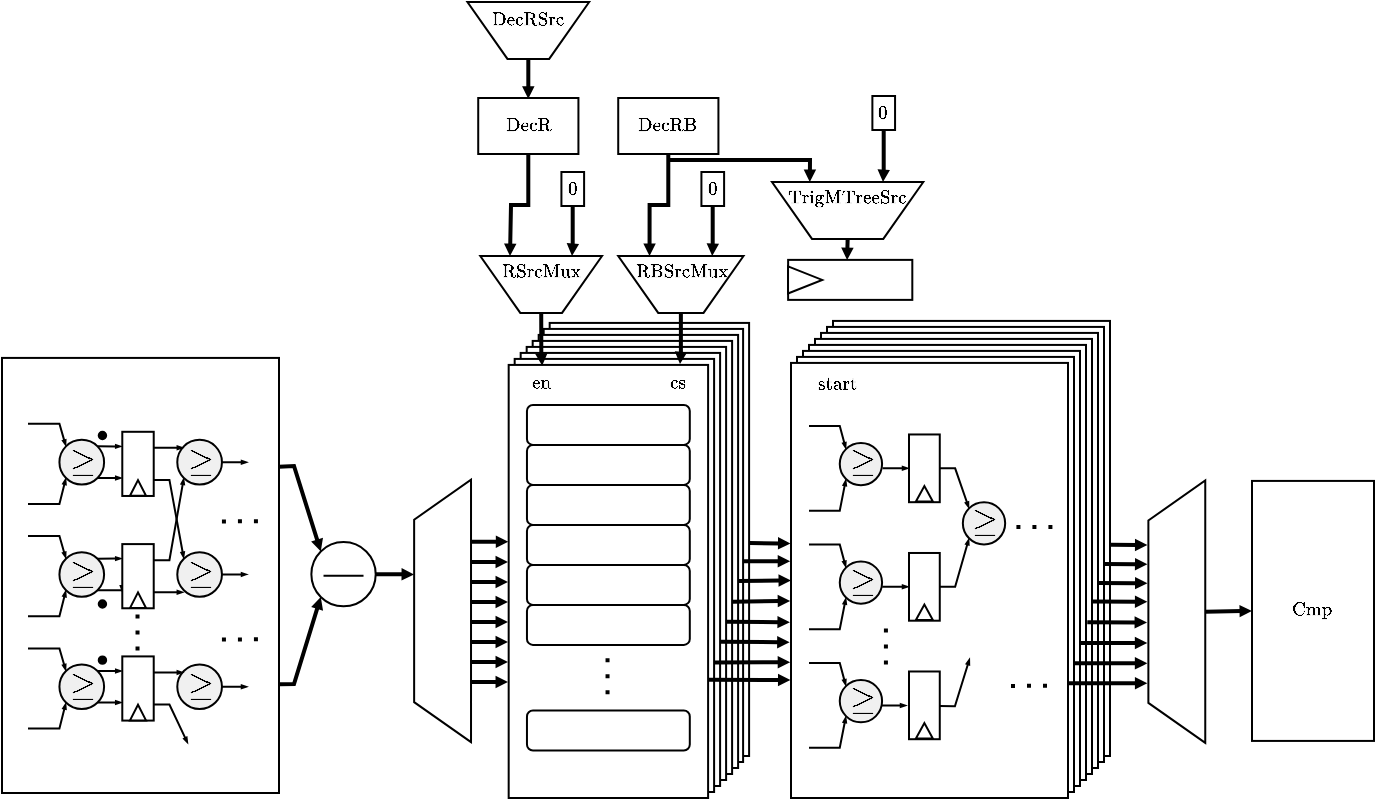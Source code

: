 <mxfile version="26.1.0">
  <diagram name="Page-1" id="Dswjc4qk_41TJChtXNMn">
    <mxGraphModel dx="880" dy="480" grid="1" gridSize="10" guides="1" tooltips="1" connect="1" arrows="1" fold="1" page="1" pageScale="1" pageWidth="595" pageHeight="842" background="none" math="1" shadow="0">
      <root>
        <mxCell id="0" />
        <mxCell id="1" parent="0" />
        <mxCell id="k0O944FGpqkE3iCkuEfO-20" value="" style="rounded=0;whiteSpace=wrap;html=1;" vertex="1" parent="1">
          <mxGeometry x="777.84" y="932.46" width="99.71" height="216.54" as="geometry" />
        </mxCell>
        <mxCell id="k0O944FGpqkE3iCkuEfO-19" value="" style="rounded=0;whiteSpace=wrap;html=1;" vertex="1" parent="1">
          <mxGeometry x="774.84" y="935.46" width="99.71" height="216.54" as="geometry" />
        </mxCell>
        <mxCell id="7ReIxb1S-zB782AHkdoJ-294" value="" style="endArrow=block;html=1;rounded=0;endFill=1;strokeWidth=2;exitX=1.004;exitY=0.568;exitDx=0;exitDy=0;exitPerimeter=0;entryX=0;entryY=0.5;entryDx=0;entryDy=0;startFill=0;endSize=1;" parent="1" edge="1" target="7ReIxb1S-zB782AHkdoJ-209" source="k0O944FGpqkE3iCkuEfO-17">
          <mxGeometry width="50" height="50" relative="1" as="geometry">
            <mxPoint x="872.61" y="1061.31" as="sourcePoint" />
            <mxPoint x="981.462" y="1062.06" as="targetPoint" />
          </mxGeometry>
        </mxCell>
        <mxCell id="k0O944FGpqkE3iCkuEfO-17" value="" style="rounded=0;whiteSpace=wrap;html=1;" vertex="1" parent="1">
          <mxGeometry x="772.34" y="938.46" width="99.71" height="216.54" as="geometry" />
        </mxCell>
        <mxCell id="k0O944FGpqkE3iCkuEfO-16" value="" style="rounded=0;whiteSpace=wrap;html=1;" vertex="1" parent="1">
          <mxGeometry x="769.34" y="941.46" width="99.71" height="216.54" as="geometry" />
        </mxCell>
        <mxCell id="k0O944FGpqkE3iCkuEfO-15" value="" style="rounded=0;whiteSpace=wrap;html=1;" vertex="1" parent="1">
          <mxGeometry x="766.34" y="944.46" width="99.71" height="216.54" as="geometry" />
        </mxCell>
        <mxCell id="k0O944FGpqkE3iCkuEfO-14" value="" style="rounded=0;whiteSpace=wrap;html=1;" vertex="1" parent="1">
          <mxGeometry x="763.34" y="947.46" width="99.71" height="216.54" as="geometry" />
        </mxCell>
        <mxCell id="k0O944FGpqkE3iCkuEfO-13" value="" style="rounded=0;whiteSpace=wrap;html=1;" vertex="1" parent="1">
          <mxGeometry x="760.34" y="950.46" width="99.71" height="216.54" as="geometry" />
        </mxCell>
        <mxCell id="k0O944FGpqkE3iCkuEfO-11" value="" style="rounded=0;whiteSpace=wrap;html=1;" vertex="1" parent="1">
          <mxGeometry x="919.5" y="931.46" width="138.5" height="217.54" as="geometry" />
        </mxCell>
        <mxCell id="k0O944FGpqkE3iCkuEfO-10" value="" style="rounded=0;whiteSpace=wrap;html=1;" vertex="1" parent="1">
          <mxGeometry x="916.5" y="934.46" width="138.5" height="217.54" as="geometry" />
        </mxCell>
        <mxCell id="k0O944FGpqkE3iCkuEfO-9" value="" style="rounded=0;whiteSpace=wrap;html=1;" vertex="1" parent="1">
          <mxGeometry x="913.5" y="937.46" width="138.5" height="217.54" as="geometry" />
        </mxCell>
        <mxCell id="k0O944FGpqkE3iCkuEfO-8" value="" style="rounded=0;whiteSpace=wrap;html=1;" vertex="1" parent="1">
          <mxGeometry x="910.5" y="940.46" width="138.5" height="217.54" as="geometry" />
        </mxCell>
        <mxCell id="k0O944FGpqkE3iCkuEfO-7" value="" style="rounded=0;whiteSpace=wrap;html=1;" vertex="1" parent="1">
          <mxGeometry x="907.5" y="943.46" width="138.5" height="217.54" as="geometry" />
        </mxCell>
        <mxCell id="k0O944FGpqkE3iCkuEfO-6" value="" style="rounded=0;whiteSpace=wrap;html=1;" vertex="1" parent="1">
          <mxGeometry x="904.5" y="946.46" width="138.5" height="217.54" as="geometry" />
        </mxCell>
        <mxCell id="k0O944FGpqkE3iCkuEfO-5" value="" style="rounded=0;whiteSpace=wrap;html=1;" vertex="1" parent="1">
          <mxGeometry x="901.5" y="949.46" width="138.5" height="217.54" as="geometry" />
        </mxCell>
        <mxCell id="7ReIxb1S-zB782AHkdoJ-343" value="" style="endArrow=block;html=1;rounded=0;exitX=0.764;exitY=1.013;exitDx=0;exitDy=0;exitPerimeter=0;entryX=-0.002;entryY=0.45;entryDx=0;entryDy=0;entryPerimeter=0;endSize=1;endFill=1;strokeWidth=2;" parent="1" source="7ReIxb1S-zB782AHkdoJ-335" edge="1">
          <mxGeometry width="50" height="50" relative="1" as="geometry">
            <mxPoint x="730" y="1092" as="sourcePoint" />
            <mxPoint x="757.141" y="1041.903" as="targetPoint" />
          </mxGeometry>
        </mxCell>
        <mxCell id="7ReIxb1S-zB782AHkdoJ-344" value="" style="endArrow=block;html=1;rounded=0;exitX=0.764;exitY=1.013;exitDx=0;exitDy=0;exitPerimeter=0;entryX=-0.005;entryY=0.335;entryDx=0;entryDy=0;entryPerimeter=0;endSize=1;endFill=1;strokeWidth=2;" parent="1" edge="1">
          <mxGeometry width="50" height="50" relative="1" as="geometry">
            <mxPoint x="722" y="1052" as="sourcePoint" />
            <mxPoint x="757" y="1052" as="targetPoint" />
          </mxGeometry>
        </mxCell>
        <mxCell id="7ReIxb1S-zB782AHkdoJ-345" value="" style="endArrow=block;html=1;rounded=0;exitX=0.764;exitY=1.013;exitDx=0;exitDy=0;exitPerimeter=0;entryX=-0.005;entryY=0.335;entryDx=0;entryDy=0;entryPerimeter=0;endSize=1;endFill=1;strokeWidth=2;" parent="1" edge="1">
          <mxGeometry width="50" height="50" relative="1" as="geometry">
            <mxPoint x="722" y="1062" as="sourcePoint" />
            <mxPoint x="757" y="1062" as="targetPoint" />
          </mxGeometry>
        </mxCell>
        <mxCell id="7ReIxb1S-zB782AHkdoJ-346" value="" style="endArrow=block;html=1;rounded=0;exitX=0.764;exitY=1.013;exitDx=0;exitDy=0;exitPerimeter=0;entryX=-0.005;entryY=0.335;entryDx=0;entryDy=0;entryPerimeter=0;endSize=1;endFill=1;strokeWidth=2;" parent="1" edge="1">
          <mxGeometry width="50" height="50" relative="1" as="geometry">
            <mxPoint x="722" y="1072" as="sourcePoint" />
            <mxPoint x="757" y="1072" as="targetPoint" />
          </mxGeometry>
        </mxCell>
        <mxCell id="7ReIxb1S-zB782AHkdoJ-347" value="" style="endArrow=block;html=1;rounded=0;exitX=0.764;exitY=1.013;exitDx=0;exitDy=0;exitPerimeter=0;entryX=-0.005;entryY=0.335;entryDx=0;entryDy=0;entryPerimeter=0;endSize=1;endFill=1;strokeWidth=2;" parent="1" edge="1">
          <mxGeometry width="50" height="50" relative="1" as="geometry">
            <mxPoint x="722" y="1082" as="sourcePoint" />
            <mxPoint x="757" y="1082" as="targetPoint" />
          </mxGeometry>
        </mxCell>
        <mxCell id="7ReIxb1S-zB782AHkdoJ-348" value="" style="endArrow=block;html=1;rounded=0;exitX=0.764;exitY=1.013;exitDx=0;exitDy=0;exitPerimeter=0;entryX=-0.005;entryY=0.335;entryDx=0;entryDy=0;entryPerimeter=0;endSize=1;endFill=1;strokeWidth=2;" parent="1" edge="1">
          <mxGeometry width="50" height="50" relative="1" as="geometry">
            <mxPoint x="722" y="1092" as="sourcePoint" />
            <mxPoint x="757" y="1092" as="targetPoint" />
          </mxGeometry>
        </mxCell>
        <mxCell id="7ReIxb1S-zB782AHkdoJ-349" value="" style="endArrow=block;html=1;rounded=0;exitX=0.764;exitY=1.013;exitDx=0;exitDy=0;exitPerimeter=0;entryX=-0.005;entryY=0.335;entryDx=0;entryDy=0;entryPerimeter=0;endSize=1;endFill=1;strokeWidth=2;" parent="1" edge="1">
          <mxGeometry width="50" height="50" relative="1" as="geometry">
            <mxPoint x="722" y="1102" as="sourcePoint" />
            <mxPoint x="757" y="1102" as="targetPoint" />
          </mxGeometry>
        </mxCell>
        <mxCell id="7ReIxb1S-zB782AHkdoJ-350" value="" style="endArrow=block;html=1;rounded=0;exitX=0.764;exitY=1.013;exitDx=0;exitDy=0;exitPerimeter=0;entryX=-0.005;entryY=0.335;entryDx=0;entryDy=0;entryPerimeter=0;endSize=1;endFill=1;strokeWidth=2;" parent="1" edge="1">
          <mxGeometry width="50" height="50" relative="1" as="geometry">
            <mxPoint x="722" y="1112" as="sourcePoint" />
            <mxPoint x="757" y="1112" as="targetPoint" />
          </mxGeometry>
        </mxCell>
        <mxCell id="7ReIxb1S-zB782AHkdoJ-179" value="" style="rounded=0;whiteSpace=wrap;html=1;" parent="1" vertex="1">
          <mxGeometry x="757.34" y="953.46" width="99.71" height="216.54" as="geometry" />
        </mxCell>
        <mxCell id="7ReIxb1S-zB782AHkdoJ-173" value="" style="rounded=1;whiteSpace=wrap;html=1;" parent="1" vertex="1">
          <mxGeometry x="766.48" y="1073.46" width="81.42" height="20" as="geometry" />
        </mxCell>
        <mxCell id="7ReIxb1S-zB782AHkdoJ-174" value="" style="rounded=1;whiteSpace=wrap;html=1;" parent="1" vertex="1">
          <mxGeometry x="766.48" y="1053.46" width="81.42" height="20" as="geometry" />
        </mxCell>
        <mxCell id="7ReIxb1S-zB782AHkdoJ-175" value="" style="rounded=1;whiteSpace=wrap;html=1;" parent="1" vertex="1">
          <mxGeometry x="766.48" y="1033.46" width="81.42" height="20" as="geometry" />
        </mxCell>
        <mxCell id="7ReIxb1S-zB782AHkdoJ-176" value="" style="rounded=1;whiteSpace=wrap;html=1;" parent="1" vertex="1">
          <mxGeometry x="766.48" y="1013.46" width="81.42" height="20" as="geometry" />
        </mxCell>
        <mxCell id="7ReIxb1S-zB782AHkdoJ-177" value="" style="rounded=1;whiteSpace=wrap;html=1;" parent="1" vertex="1">
          <mxGeometry x="766.48" y="993.46" width="81.42" height="20" as="geometry" />
        </mxCell>
        <mxCell id="7ReIxb1S-zB782AHkdoJ-178" value="" style="rounded=1;whiteSpace=wrap;html=1;" parent="1" vertex="1">
          <mxGeometry x="766.48" y="973.46" width="81.42" height="20" as="geometry" />
        </mxCell>
        <mxCell id="7ReIxb1S-zB782AHkdoJ-180" value="" style="endArrow=none;dashed=1;html=1;dashPattern=1 3;strokeWidth=2;rounded=0;" parent="1" edge="1">
          <mxGeometry width="50" height="50" relative="1" as="geometry">
            <mxPoint x="806.77" y="1100.07" as="sourcePoint" />
            <mxPoint x="806.77" y="1120.07" as="targetPoint" />
          </mxGeometry>
        </mxCell>
        <mxCell id="7ReIxb1S-zB782AHkdoJ-181" value="" style="rounded=1;whiteSpace=wrap;html=1;" parent="1" vertex="1">
          <mxGeometry x="766.48" y="1126.23" width="81.42" height="20" as="geometry" />
        </mxCell>
        <mxCell id="7ReIxb1S-zB782AHkdoJ-182" value="&lt;font style=&quot;font-size: 8px;&quot;&gt;$$\text{en}$$&lt;/font&gt;" style="text;html=1;align=center;verticalAlign=middle;whiteSpace=wrap;rounded=0;" parent="1" vertex="1">
          <mxGeometry x="768.32" y="959.69" width="10.52" height="7.54" as="geometry" />
        </mxCell>
        <mxCell id="7ReIxb1S-zB782AHkdoJ-183" value="&lt;font style=&quot;font-size: 8px;&quot;&gt;$$\text{cs}$$&lt;/font&gt;" style="text;html=1;align=center;verticalAlign=middle;whiteSpace=wrap;rounded=0;" parent="1" vertex="1">
          <mxGeometry x="836.5" y="959.69" width="9.1" height="7.54" as="geometry" />
        </mxCell>
        <mxCell id="7ReIxb1S-zB782AHkdoJ-209" value="" style="rounded=0;whiteSpace=wrap;html=1;" parent="1" vertex="1">
          <mxGeometry x="898.5" y="952.46" width="138.5" height="217.54" as="geometry" />
        </mxCell>
        <mxCell id="7ReIxb1S-zB782AHkdoJ-275" value="&lt;font style=&quot;font-size: 8px;&quot;&gt;$$\text{start}$$&lt;/font&gt;" style="text;html=1;align=center;verticalAlign=middle;whiteSpace=wrap;rounded=0;" parent="1" vertex="1">
          <mxGeometry x="907" y="953.46" width="30" height="20" as="geometry" />
        </mxCell>
        <mxCell id="7ReIxb1S-zB782AHkdoJ-277" value="" style="shape=trapezoid;perimeter=trapezoidPerimeter;whiteSpace=wrap;html=1;fixedSize=1;rotation=-90;fillColor=#FFFFFF;strokeWidth=1;" parent="1" vertex="1">
          <mxGeometry x="1025.8" y="1062.63" width="131.22" height="28.44" as="geometry" />
        </mxCell>
        <mxCell id="7ReIxb1S-zB782AHkdoJ-279" value="" style="endArrow=block;html=1;rounded=0;endFill=1;strokeWidth=2;exitX=0.997;exitY=0.072;exitDx=0;exitDy=0;exitPerimeter=0;entryX=0.44;entryY=-0.018;entryDx=0;entryDy=0;entryPerimeter=0;endSize=1;" parent="1" edge="1">
          <mxGeometry width="50" height="50" relative="1" as="geometry">
            <mxPoint x="1037.005" y="1112.65" as="sourcePoint" />
            <mxPoint x="1076.688" y="1112.627" as="targetPoint" />
          </mxGeometry>
        </mxCell>
        <mxCell id="7ReIxb1S-zB782AHkdoJ-282" value="" style="endArrow=block;html=1;rounded=0;endFill=1;strokeWidth=2;exitX=0.997;exitY=0.072;exitDx=0;exitDy=0;exitPerimeter=0;entryX=0.471;entryY=-0.019;entryDx=0;entryDy=0;entryPerimeter=0;endSize=1;" parent="1" edge="1">
          <mxGeometry width="50" height="50" relative="1" as="geometry">
            <mxPoint x="1040.005" y="1102.63" as="sourcePoint" />
            <mxPoint x="1076.66" y="1102.68" as="targetPoint" />
          </mxGeometry>
        </mxCell>
        <mxCell id="7ReIxb1S-zB782AHkdoJ-283" value="" style="endArrow=block;html=1;rounded=0;endFill=1;strokeWidth=2;exitX=1.001;exitY=0.483;exitDx=0;exitDy=0;exitPerimeter=0;entryX=0.471;entryY=-0.019;entryDx=0;entryDy=0;entryPerimeter=0;endSize=1;" parent="1" edge="1">
          <mxGeometry width="50" height="50" relative="1" as="geometry">
            <mxPoint x="1043.139" y="1092.53" as="sourcePoint" />
            <mxPoint x="1076.66" y="1092.45" as="targetPoint" />
          </mxGeometry>
        </mxCell>
        <mxCell id="7ReIxb1S-zB782AHkdoJ-284" value="" style="endArrow=block;html=1;rounded=0;endFill=1;strokeWidth=2;exitX=1.001;exitY=0.447;exitDx=0;exitDy=0;exitPerimeter=0;entryX=0.471;entryY=-0.019;entryDx=0;entryDy=0;entryPerimeter=0;endSize=1;" parent="1" edge="1">
          <mxGeometry width="50" height="50" relative="1" as="geometry">
            <mxPoint x="1046.639" y="1082.09" as="sourcePoint" />
            <mxPoint x="1076.52" y="1082.22" as="targetPoint" />
          </mxGeometry>
        </mxCell>
        <mxCell id="7ReIxb1S-zB782AHkdoJ-285" value="" style="endArrow=block;html=1;rounded=0;endFill=1;strokeWidth=2;exitX=1.001;exitY=0.447;exitDx=0;exitDy=0;exitPerimeter=0;entryX=0.578;entryY=-0.018;entryDx=0;entryDy=0;entryPerimeter=0;endSize=1;" parent="1" edge="1">
          <mxGeometry width="50" height="50" relative="1" as="geometry">
            <mxPoint x="1049.5" y="1071.73" as="sourcePoint" />
            <mxPoint x="1076.688" y="1071.897" as="targetPoint" />
          </mxGeometry>
        </mxCell>
        <mxCell id="7ReIxb1S-zB782AHkdoJ-286" value="" style="endArrow=block;html=1;rounded=0;endFill=1;strokeWidth=2;exitX=1.001;exitY=0.616;exitDx=0;exitDy=0;exitPerimeter=0;entryX=0.61;entryY=-0.016;entryDx=0;entryDy=0;entryPerimeter=0;endSize=1;" parent="1" edge="1">
          <mxGeometry width="50" height="50" relative="1" as="geometry">
            <mxPoint x="1052.139" y="1062.465" as="sourcePoint" />
            <mxPoint x="1076.745" y="1062.597" as="targetPoint" />
          </mxGeometry>
        </mxCell>
        <mxCell id="7ReIxb1S-zB782AHkdoJ-287" value="" style="endArrow=block;html=1;rounded=0;endFill=1;strokeWidth=2;exitX=1.001;exitY=0.586;exitDx=0;exitDy=0;exitPerimeter=0;entryX=0.648;entryY=-0.017;entryDx=0;entryDy=0;entryPerimeter=0;endSize=1;" parent="1" edge="1">
          <mxGeometry width="50" height="50" relative="1" as="geometry">
            <mxPoint x="1055.139" y="1052.938" as="sourcePoint" />
            <mxPoint x="1076.717" y="1053.178" as="targetPoint" />
          </mxGeometry>
        </mxCell>
        <mxCell id="7ReIxb1S-zB782AHkdoJ-288" value="" style="endArrow=block;html=1;rounded=0;endFill=1;strokeWidth=2;exitX=1.002;exitY=0.556;exitDx=0;exitDy=0;exitPerimeter=0;entryX=0.684;entryY=-0.017;entryDx=0;entryDy=0;entryPerimeter=0;endSize=1;" parent="1" edge="1">
          <mxGeometry width="50" height="50" relative="1" as="geometry">
            <mxPoint x="1058.277" y="1043.412" as="sourcePoint" />
            <mxPoint x="1076.717" y="1043.466" as="targetPoint" />
          </mxGeometry>
        </mxCell>
        <mxCell id="7ReIxb1S-zB782AHkdoJ-289" value="" style="endArrow=block;html=1;rounded=0;endFill=1;strokeWidth=2;exitX=1.004;exitY=0.727;exitDx=0;exitDy=0;exitPerimeter=0;entryX=-0.002;entryY=0.729;entryDx=0;entryDy=0;entryPerimeter=0;startFill=0;endSize=1;" parent="1" edge="1" target="7ReIxb1S-zB782AHkdoJ-209" source="7ReIxb1S-zB782AHkdoJ-179">
          <mxGeometry width="50" height="50" relative="1" as="geometry">
            <mxPoint x="857.549" y="1110.81" as="sourcePoint" />
            <mxPoint x="981.469" y="1111.35" as="targetPoint" />
          </mxGeometry>
        </mxCell>
        <mxCell id="7ReIxb1S-zB782AHkdoJ-290" value="" style="endArrow=block;html=1;rounded=0;endFill=1;strokeWidth=2;exitX=1.001;exitY=0.701;exitDx=0;exitDy=0;exitPerimeter=0;startFill=0;endSize=1;entryX=-0.003;entryY=0.688;entryDx=0;entryDy=0;entryPerimeter=0;" parent="1" source="k0O944FGpqkE3iCkuEfO-13" edge="1" target="7ReIxb1S-zB782AHkdoJ-209">
          <mxGeometry width="50" height="50" relative="1" as="geometry">
            <mxPoint x="860.689" y="1102.155" as="sourcePoint" />
            <mxPoint x="900" y="1102" as="targetPoint" />
          </mxGeometry>
        </mxCell>
        <mxCell id="7ReIxb1S-zB782AHkdoJ-291" value="" style="endArrow=block;html=1;rounded=0;endFill=1;strokeWidth=2;exitX=1.004;exitY=0.667;exitDx=0;exitDy=0;exitPerimeter=0;entryX=-0.005;entryY=0.642;entryDx=0;entryDy=0;entryPerimeter=0;startFill=0;endSize=1;" parent="1" edge="1" target="7ReIxb1S-zB782AHkdoJ-209" source="k0O944FGpqkE3iCkuEfO-14">
          <mxGeometry width="50" height="50" relative="1" as="geometry">
            <mxPoint x="863.71" y="1091.83" as="sourcePoint" />
            <mxPoint x="981.5" y="1092.19" as="targetPoint" />
          </mxGeometry>
        </mxCell>
        <mxCell id="7ReIxb1S-zB782AHkdoJ-292" value="" style="endArrow=block;html=1;rounded=0;endFill=1;strokeWidth=2;exitX=1.003;exitY=0.676;exitDx=0;exitDy=0;exitPerimeter=0;entryX=-0.004;entryY=0.596;entryDx=0;entryDy=0;entryPerimeter=0;startFill=0;endSize=1;" parent="1" edge="1" target="7ReIxb1S-zB782AHkdoJ-209">
          <mxGeometry width="50" height="50" relative="1" as="geometry">
            <mxPoint x="866.349" y="1081.841" as="sourcePoint" />
            <mxPoint x="981.5" y="1082.39" as="targetPoint" />
          </mxGeometry>
        </mxCell>
        <mxCell id="7ReIxb1S-zB782AHkdoJ-295" value="" style="endArrow=block;html=1;rounded=0;endFill=1;strokeWidth=2;exitX=1.024;exitY=0.564;exitDx=0;exitDy=0;exitPerimeter=0;entryX=-0.003;entryY=0.456;entryDx=0;entryDy=0;entryPerimeter=0;startFill=0;startSize=6;endSize=1;" parent="1" edge="1" target="7ReIxb1S-zB782AHkdoJ-209">
          <mxGeometry width="50" height="50" relative="1" as="geometry">
            <mxPoint x="874.443" y="1051.589" as="sourcePoint" />
            <mxPoint x="981.361" y="1051.98" as="targetPoint" />
          </mxGeometry>
        </mxCell>
        <mxCell id="7ReIxb1S-zB782AHkdoJ-296" value="" style="endArrow=block;html=1;rounded=0;endFill=1;strokeWidth=2;exitX=1.004;exitY=0.55;exitDx=0;exitDy=0;exitPerimeter=0;entryX=-0.002;entryY=0.415;entryDx=0;entryDy=0;entryPerimeter=0;startFill=0;endSize=1;" parent="1" edge="1" target="7ReIxb1S-zB782AHkdoJ-209">
          <mxGeometry width="50" height="50" relative="1" as="geometry">
            <mxPoint x="877.949" y="1042.557" as="sourcePoint" />
            <mxPoint x="981.5" y="1041.64" as="targetPoint" />
          </mxGeometry>
        </mxCell>
        <mxCell id="7ReIxb1S-zB782AHkdoJ-297" value="&lt;font style=&quot;font-size: 8px;&quot;&gt;$$\text{Cmp}$$&lt;/font&gt;" style="rounded=0;whiteSpace=wrap;html=1;rotation=0;" parent="1" vertex="1">
          <mxGeometry x="1129" y="1011.46" width="61" height="130" as="geometry" />
        </mxCell>
        <mxCell id="7ReIxb1S-zB782AHkdoJ-335" value="" style="shape=trapezoid;perimeter=trapezoidPerimeter;whiteSpace=wrap;html=1;fixedSize=1;rotation=-90;fillColor=#FFFFFF;strokeWidth=1;" parent="1" vertex="1">
          <mxGeometry x="658.68" y="1062.24" width="131.22" height="28.44" as="geometry" />
        </mxCell>
        <mxCell id="7ReIxb1S-zB782AHkdoJ-341" value="" style="endArrow=block;html=1;rounded=0;exitX=0.5;exitY=1;exitDx=0;exitDy=0;entryX=0;entryY=0.5;entryDx=0;entryDy=0;endSize=1;endFill=1;strokeWidth=2;" parent="1" source="7ReIxb1S-zB782AHkdoJ-277" target="7ReIxb1S-zB782AHkdoJ-297" edge="1">
          <mxGeometry width="50" height="50" relative="1" as="geometry">
            <mxPoint x="1148" y="1102" as="sourcePoint" />
            <mxPoint x="1198" y="1052" as="targetPoint" />
          </mxGeometry>
        </mxCell>
        <mxCell id="k0O944FGpqkE3iCkuEfO-1" value="" style="shape=trapezoid;perimeter=trapezoidPerimeter;whiteSpace=wrap;html=1;fixedSize=1;rotation=-180;fillColor=#FFFFFF;strokeWidth=1;" vertex="1" parent="1">
          <mxGeometry x="743.15" y="899" width="60.87" height="28.44" as="geometry" />
        </mxCell>
        <mxCell id="k0O944FGpqkE3iCkuEfO-21" value="" style="shape=trapezoid;perimeter=trapezoidPerimeter;whiteSpace=wrap;html=1;fixedSize=1;rotation=-180;fillColor=#FFFFFF;strokeWidth=1;" vertex="1" parent="1">
          <mxGeometry x="812.11" y="899" width="62.65" height="28.44" as="geometry" />
        </mxCell>
        <mxCell id="k0O944FGpqkE3iCkuEfO-22" value="&lt;font style=&quot;font-size: 8px;&quot;&gt;$$\text{RBSrcMux}$$&lt;/font&gt;" style="text;html=1;align=center;verticalAlign=middle;whiteSpace=wrap;rounded=0;" vertex="1" parent="1">
          <mxGeometry x="825.68" y="899.0" width="35.52" height="16.44" as="geometry" />
        </mxCell>
        <mxCell id="k0O944FGpqkE3iCkuEfO-23" value="&lt;font style=&quot;font-size: 8px;&quot;&gt;$$\text{RSrcMux}$$&lt;/font&gt;" style="text;html=1;align=center;verticalAlign=middle;whiteSpace=wrap;rounded=0;" vertex="1" parent="1">
          <mxGeometry x="755.82" y="899.0" width="35.52" height="16.44" as="geometry" />
        </mxCell>
        <mxCell id="k0O944FGpqkE3iCkuEfO-24" style="edgeStyle=orthogonalEdgeStyle;rounded=0;orthogonalLoop=1;jettySize=auto;html=1;entryX=0.168;entryY=0.002;entryDx=0;entryDy=0;entryPerimeter=0;endSize=1;endArrow=block;endFill=1;strokeWidth=2;" edge="1" parent="1" source="k0O944FGpqkE3iCkuEfO-1" target="7ReIxb1S-zB782AHkdoJ-179">
          <mxGeometry relative="1" as="geometry" />
        </mxCell>
        <mxCell id="k0O944FGpqkE3iCkuEfO-25" style="edgeStyle=orthogonalEdgeStyle;rounded=0;orthogonalLoop=1;jettySize=auto;html=1;entryX=0.829;entryY=0.012;entryDx=0;entryDy=0;entryPerimeter=0;endSize=1;endArrow=block;endFill=1;strokeWidth=2;" edge="1" parent="1" source="k0O944FGpqkE3iCkuEfO-21" target="k0O944FGpqkE3iCkuEfO-13">
          <mxGeometry relative="1" as="geometry" />
        </mxCell>
        <mxCell id="k0O944FGpqkE3iCkuEfO-33" value="" style="rounded=0;whiteSpace=wrap;html=1;" vertex="1" parent="1">
          <mxGeometry x="504" y="949.96" width="138.5" height="217.54" as="geometry" />
        </mxCell>
        <mxCell id="k0O944FGpqkE3iCkuEfO-34" style="edgeStyle=orthogonalEdgeStyle;rounded=0;orthogonalLoop=1;jettySize=auto;html=1;exitX=1;exitY=1;exitDx=0;exitDy=0;entryX=0;entryY=0.75;entryDx=0;entryDy=0;endArrow=blockThin;endFill=1;endSize=1;" edge="1" parent="1" source="k0O944FGpqkE3iCkuEfO-36" target="k0O944FGpqkE3iCkuEfO-41">
          <mxGeometry relative="1" as="geometry" />
        </mxCell>
        <mxCell id="k0O944FGpqkE3iCkuEfO-35" style="edgeStyle=orthogonalEdgeStyle;rounded=0;orthogonalLoop=1;jettySize=auto;html=1;exitX=1;exitY=0;exitDx=0;exitDy=0;entryX=0;entryY=0.25;entryDx=0;entryDy=0;endArrow=blockThin;endFill=1;endSize=1;" edge="1" parent="1" source="k0O944FGpqkE3iCkuEfO-36" target="k0O944FGpqkE3iCkuEfO-41">
          <mxGeometry relative="1" as="geometry" />
        </mxCell>
        <mxCell id="k0O944FGpqkE3iCkuEfO-36" value="" style="ellipse;whiteSpace=wrap;html=1;aspect=fixed;fillColor=#F0F0F0;" vertex="1" parent="1">
          <mxGeometry x="532.714" y="990.912" width="22.331" height="22.331" as="geometry" />
        </mxCell>
        <mxCell id="k0O944FGpqkE3iCkuEfO-37" value="" style="endArrow=blockThin;html=1;rounded=0;exitX=1;exitY=0.5;exitDx=0;exitDy=0;entryX=0;entryY=0;entryDx=0;entryDy=0;endFill=1;endSize=1;" edge="1" parent="1" target="k0O944FGpqkE3iCkuEfO-36">
          <mxGeometry width="50" height="50" relative="1" as="geometry">
            <mxPoint x="517" y="982.89" as="sourcePoint" />
            <mxPoint x="595.571" y="958.825" as="targetPoint" />
            <Array as="points">
              <mxPoint x="532.714" y="982.89" />
            </Array>
          </mxGeometry>
        </mxCell>
        <mxCell id="k0O944FGpqkE3iCkuEfO-38" value="" style="endArrow=blockThin;html=1;rounded=0;entryX=0;entryY=1;entryDx=0;entryDy=0;exitX=1;exitY=0.5;exitDx=0;exitDy=0;endFill=1;endSize=1;" edge="1" parent="1" target="k0O944FGpqkE3iCkuEfO-36">
          <mxGeometry width="50" height="50" relative="1" as="geometry">
            <mxPoint x="517" y="1022.998" as="sourcePoint" />
            <mxPoint x="548.429" y="1031.02" as="targetPoint" />
            <Array as="points">
              <mxPoint x="532.714" y="1022.998" />
            </Array>
          </mxGeometry>
        </mxCell>
        <mxCell id="k0O944FGpqkE3iCkuEfO-39" value="&lt;font style=&quot;font-size: 14px;&quot;&gt;$$\geq$$&lt;/font&gt;" style="text;html=1;align=center;verticalAlign=middle;whiteSpace=wrap;rounded=0;" vertex="1" parent="1">
          <mxGeometry x="537.607" y="995.928" width="11.786" height="12.032" as="geometry" />
        </mxCell>
        <mxCell id="k0O944FGpqkE3iCkuEfO-40" value="" style="group" vertex="1" connectable="0" parent="1">
          <mxGeometry x="564.143" y="986.901" width="15.714" height="32.087" as="geometry" />
        </mxCell>
        <mxCell id="k0O944FGpqkE3iCkuEfO-41" value="" style="rounded=0;whiteSpace=wrap;html=1;" vertex="1" parent="k0O944FGpqkE3iCkuEfO-40">
          <mxGeometry width="15.714" height="32.087" as="geometry" />
        </mxCell>
        <mxCell id="k0O944FGpqkE3iCkuEfO-42" value="" style="triangle;whiteSpace=wrap;html=1;rotation=-90;" vertex="1" parent="k0O944FGpqkE3iCkuEfO-40">
          <mxGeometry x="3.929" y="24.065" width="7.857" height="8.022" as="geometry" />
        </mxCell>
        <mxCell id="k0O944FGpqkE3iCkuEfO-43" style="edgeStyle=orthogonalEdgeStyle;rounded=0;orthogonalLoop=1;jettySize=auto;html=1;exitX=1;exitY=0.5;exitDx=0;exitDy=0;entryX=0;entryY=0.5;entryDx=0;entryDy=0;endArrow=blockThin;endFill=1;curved=0;endSize=1;" edge="1" parent="1" source="k0O944FGpqkE3iCkuEfO-44">
          <mxGeometry relative="1" as="geometry">
            <mxPoint x="627" y="1002.944" as="targetPoint" />
          </mxGeometry>
        </mxCell>
        <mxCell id="k0O944FGpqkE3iCkuEfO-44" value="" style="ellipse;whiteSpace=wrap;html=1;aspect=fixed;fillColor=#F0F0F0;" vertex="1" parent="1">
          <mxGeometry x="591.643" y="990.912" width="22.331" height="22.331" as="geometry" />
        </mxCell>
        <mxCell id="k0O944FGpqkE3iCkuEfO-45" value="&lt;font style=&quot;font-size: 14px;&quot;&gt;$$\geq$$&lt;/font&gt;" style="text;html=1;align=center;verticalAlign=middle;whiteSpace=wrap;rounded=0;" vertex="1" parent="1">
          <mxGeometry x="596.536" y="995.928" width="11.786" height="12.032" as="geometry" />
        </mxCell>
        <mxCell id="k0O944FGpqkE3iCkuEfO-46" style="edgeStyle=orthogonalEdgeStyle;rounded=0;orthogonalLoop=1;jettySize=auto;html=1;exitX=1;exitY=0.25;exitDx=0;exitDy=0;entryX=0;entryY=0;entryDx=0;entryDy=0;endArrow=blockThin;endFill=1;endSize=1;" edge="1" parent="1" source="k0O944FGpqkE3iCkuEfO-41" target="k0O944FGpqkE3iCkuEfO-44">
          <mxGeometry relative="1" as="geometry">
            <mxPoint x="587.714" y="994.922" as="targetPoint" />
          </mxGeometry>
        </mxCell>
        <mxCell id="k0O944FGpqkE3iCkuEfO-47" style="edgeStyle=orthogonalEdgeStyle;rounded=0;orthogonalLoop=1;jettySize=auto;html=1;exitX=1;exitY=1;exitDx=0;exitDy=0;entryX=0;entryY=0.75;entryDx=0;entryDy=0;endArrow=blockThin;endFill=1;endSize=1;" edge="1" parent="1" source="k0O944FGpqkE3iCkuEfO-49" target="k0O944FGpqkE3iCkuEfO-54">
          <mxGeometry relative="1" as="geometry" />
        </mxCell>
        <mxCell id="k0O944FGpqkE3iCkuEfO-48" style="edgeStyle=orthogonalEdgeStyle;rounded=0;orthogonalLoop=1;jettySize=auto;html=1;exitX=1;exitY=0;exitDx=0;exitDy=0;entryX=0;entryY=0.25;entryDx=0;entryDy=0;endArrow=blockThin;endFill=1;endSize=1;" edge="1" parent="1" source="k0O944FGpqkE3iCkuEfO-49" target="k0O944FGpqkE3iCkuEfO-54">
          <mxGeometry relative="1" as="geometry" />
        </mxCell>
        <mxCell id="k0O944FGpqkE3iCkuEfO-49" value="" style="ellipse;whiteSpace=wrap;html=1;aspect=fixed;fillColor=#F0F0F0;" vertex="1" parent="1">
          <mxGeometry x="532.714" y="1047.063" width="22.331" height="22.331" as="geometry" />
        </mxCell>
        <mxCell id="k0O944FGpqkE3iCkuEfO-50" value="" style="endArrow=blockThin;html=1;rounded=0;exitX=1;exitY=0.5;exitDx=0;exitDy=0;entryX=0;entryY=0;entryDx=0;entryDy=0;endFill=1;endSize=1;" edge="1" parent="1" target="k0O944FGpqkE3iCkuEfO-49">
          <mxGeometry width="50" height="50" relative="1" as="geometry">
            <mxPoint x="517" y="1039.041" as="sourcePoint" />
            <mxPoint x="595.571" y="1014.977" as="targetPoint" />
            <Array as="points">
              <mxPoint x="532.714" y="1039.041" />
            </Array>
          </mxGeometry>
        </mxCell>
        <mxCell id="k0O944FGpqkE3iCkuEfO-51" value="" style="endArrow=blockThin;html=1;rounded=0;entryX=0;entryY=1;entryDx=0;entryDy=0;exitX=1;exitY=0.5;exitDx=0;exitDy=0;endFill=1;endSize=1;" edge="1" parent="1" target="k0O944FGpqkE3iCkuEfO-49">
          <mxGeometry width="50" height="50" relative="1" as="geometry">
            <mxPoint x="517" y="1079.15" as="sourcePoint" />
            <mxPoint x="548.429" y="1087.171" as="targetPoint" />
            <Array as="points">
              <mxPoint x="532.714" y="1079.15" />
            </Array>
          </mxGeometry>
        </mxCell>
        <mxCell id="k0O944FGpqkE3iCkuEfO-52" value="&lt;font style=&quot;font-size: 14px;&quot;&gt;$$\geq$$&lt;/font&gt;" style="text;html=1;align=center;verticalAlign=middle;whiteSpace=wrap;rounded=0;" vertex="1" parent="1">
          <mxGeometry x="537.607" y="1052.079" width="11.786" height="12.032" as="geometry" />
        </mxCell>
        <mxCell id="k0O944FGpqkE3iCkuEfO-53" value="" style="group" vertex="1" connectable="0" parent="1">
          <mxGeometry x="564.143" y="1043.052" width="15.714" height="32.087" as="geometry" />
        </mxCell>
        <mxCell id="k0O944FGpqkE3iCkuEfO-54" value="" style="rounded=0;whiteSpace=wrap;html=1;" vertex="1" parent="k0O944FGpqkE3iCkuEfO-53">
          <mxGeometry width="15.714" height="32.087" as="geometry" />
        </mxCell>
        <mxCell id="k0O944FGpqkE3iCkuEfO-55" value="" style="triangle;whiteSpace=wrap;html=1;rotation=-90;" vertex="1" parent="k0O944FGpqkE3iCkuEfO-53">
          <mxGeometry x="3.929" y="24.065" width="7.857" height="8.022" as="geometry" />
        </mxCell>
        <mxCell id="k0O944FGpqkE3iCkuEfO-56" value="" style="endArrow=blockThin;html=1;rounded=0;entryX=0;entryY=1;entryDx=0;entryDy=0;exitX=1;exitY=0.25;exitDx=0;exitDy=0;endFill=1;endSize=1;" edge="1" parent="1" source="k0O944FGpqkE3iCkuEfO-54" target="k0O944FGpqkE3iCkuEfO-44">
          <mxGeometry width="50" height="50" relative="1" as="geometry">
            <mxPoint x="611.286" y="1063.106" as="sourcePoint" />
            <mxPoint x="650.571" y="1022.998" as="targetPoint" />
            <Array as="points">
              <mxPoint x="587.714" y="1051.074" />
            </Array>
          </mxGeometry>
        </mxCell>
        <mxCell id="k0O944FGpqkE3iCkuEfO-57" style="edgeStyle=orthogonalEdgeStyle;rounded=0;orthogonalLoop=1;jettySize=auto;html=1;exitX=1;exitY=0.5;exitDx=0;exitDy=0;entryX=0;entryY=0.5;entryDx=0;entryDy=0;endArrow=blockThin;endFill=1;endSize=1;" edge="1" parent="1" source="k0O944FGpqkE3iCkuEfO-58">
          <mxGeometry relative="1" as="geometry">
            <mxPoint x="627" y="1059.095" as="targetPoint" />
          </mxGeometry>
        </mxCell>
        <mxCell id="k0O944FGpqkE3iCkuEfO-58" value="" style="ellipse;whiteSpace=wrap;html=1;aspect=fixed;fillColor=#F0F0F0;" vertex="1" parent="1">
          <mxGeometry x="591.643" y="1047.063" width="22.331" height="22.331" as="geometry" />
        </mxCell>
        <mxCell id="k0O944FGpqkE3iCkuEfO-59" value="&lt;font style=&quot;font-size: 14px;&quot;&gt;$$\geq$$&lt;/font&gt;" style="text;html=1;align=center;verticalAlign=middle;whiteSpace=wrap;rounded=0;" vertex="1" parent="1">
          <mxGeometry x="596.536" y="1052.079" width="11.786" height="12.032" as="geometry" />
        </mxCell>
        <mxCell id="k0O944FGpqkE3iCkuEfO-60" value="" style="endArrow=blockThin;html=1;rounded=0;exitX=1;exitY=0.75;exitDx=0;exitDy=0;entryX=0;entryY=0;entryDx=0;entryDy=0;endFill=1;endSize=1;" edge="1" parent="1" source="k0O944FGpqkE3iCkuEfO-41" target="k0O944FGpqkE3iCkuEfO-58">
          <mxGeometry width="50" height="50" relative="1" as="geometry">
            <mxPoint x="634.857" y="1047.063" as="sourcePoint" />
            <mxPoint x="674.143" y="1006.955" as="targetPoint" />
            <Array as="points">
              <mxPoint x="587.714" y="1010.966" />
            </Array>
          </mxGeometry>
        </mxCell>
        <mxCell id="k0O944FGpqkE3iCkuEfO-61" style="edgeStyle=orthogonalEdgeStyle;rounded=0;orthogonalLoop=1;jettySize=auto;html=1;exitX=1;exitY=0.75;exitDx=0;exitDy=0;entryX=0;entryY=1;entryDx=0;entryDy=0;endArrow=blockThin;endFill=1;endSize=1;" edge="1" parent="1" source="k0O944FGpqkE3iCkuEfO-54" target="k0O944FGpqkE3iCkuEfO-58">
          <mxGeometry relative="1" as="geometry" />
        </mxCell>
        <mxCell id="k0O944FGpqkE3iCkuEfO-62" value="" style="ellipse;whiteSpace=wrap;html=1;aspect=fixed;fillColor=#000000;" vertex="1" parent="1">
          <mxGeometry x="552.357" y="986.901" width="3.722" height="3.722" as="geometry" />
        </mxCell>
        <mxCell id="k0O944FGpqkE3iCkuEfO-63" value="" style="ellipse;whiteSpace=wrap;html=1;aspect=fixed;fillColor=#000000;" vertex="1" parent="1">
          <mxGeometry x="552.357" y="1071.128" width="3.722" height="3.722" as="geometry" />
        </mxCell>
        <mxCell id="k0O944FGpqkE3iCkuEfO-68" style="edgeStyle=orthogonalEdgeStyle;rounded=0;orthogonalLoop=1;jettySize=auto;html=1;exitX=1;exitY=1;exitDx=0;exitDy=0;entryX=0;entryY=0.75;entryDx=0;entryDy=0;endArrow=blockThin;endFill=1;endSize=1;" edge="1" parent="1" source="k0O944FGpqkE3iCkuEfO-70" target="k0O944FGpqkE3iCkuEfO-75">
          <mxGeometry relative="1" as="geometry" />
        </mxCell>
        <mxCell id="k0O944FGpqkE3iCkuEfO-69" style="edgeStyle=orthogonalEdgeStyle;rounded=0;orthogonalLoop=1;jettySize=auto;html=1;exitX=1;exitY=0;exitDx=0;exitDy=0;entryX=0;entryY=0.25;entryDx=0;entryDy=0;endArrow=blockThin;endFill=1;endSize=1;" edge="1" parent="1" source="k0O944FGpqkE3iCkuEfO-70" target="k0O944FGpqkE3iCkuEfO-75">
          <mxGeometry relative="1" as="geometry" />
        </mxCell>
        <mxCell id="k0O944FGpqkE3iCkuEfO-70" value="" style="ellipse;whiteSpace=wrap;html=1;aspect=fixed;fillColor=#F0F0F0;" vertex="1" parent="1">
          <mxGeometry x="532.714" y="1103.214" width="22.331" height="22.331" as="geometry" />
        </mxCell>
        <mxCell id="k0O944FGpqkE3iCkuEfO-71" value="" style="endArrow=blockThin;html=1;rounded=0;exitX=1;exitY=0.5;exitDx=0;exitDy=0;entryX=0;entryY=0;entryDx=0;entryDy=0;endFill=1;endSize=1;" edge="1" parent="1" target="k0O944FGpqkE3iCkuEfO-70">
          <mxGeometry width="50" height="50" relative="1" as="geometry">
            <mxPoint x="517" y="1095.193" as="sourcePoint" />
            <mxPoint x="595.571" y="1071.128" as="targetPoint" />
            <Array as="points">
              <mxPoint x="532.714" y="1095.193" />
            </Array>
          </mxGeometry>
        </mxCell>
        <mxCell id="k0O944FGpqkE3iCkuEfO-72" value="" style="endArrow=blockThin;html=1;rounded=0;entryX=0;entryY=1;entryDx=0;entryDy=0;exitX=1;exitY=0.5;exitDx=0;exitDy=0;endFill=1;endSize=1;" edge="1" parent="1" target="k0O944FGpqkE3iCkuEfO-70">
          <mxGeometry width="50" height="50" relative="1" as="geometry">
            <mxPoint x="517" y="1135.301" as="sourcePoint" />
            <mxPoint x="548.429" y="1143.323" as="targetPoint" />
            <Array as="points">
              <mxPoint x="532.714" y="1135.301" />
            </Array>
          </mxGeometry>
        </mxCell>
        <mxCell id="k0O944FGpqkE3iCkuEfO-73" value="&lt;font style=&quot;font-size: 14px;&quot;&gt;$$\geq$$&lt;/font&gt;" style="text;html=1;align=center;verticalAlign=middle;whiteSpace=wrap;rounded=0;" vertex="1" parent="1">
          <mxGeometry x="537.607" y="1108.231" width="11.786" height="12.032" as="geometry" />
        </mxCell>
        <mxCell id="k0O944FGpqkE3iCkuEfO-74" value="" style="group" vertex="1" connectable="0" parent="1">
          <mxGeometry x="564.143" y="1099.204" width="15.714" height="32.087" as="geometry" />
        </mxCell>
        <mxCell id="k0O944FGpqkE3iCkuEfO-75" value="" style="rounded=0;whiteSpace=wrap;html=1;" vertex="1" parent="k0O944FGpqkE3iCkuEfO-74">
          <mxGeometry width="15.714" height="32.087" as="geometry" />
        </mxCell>
        <mxCell id="k0O944FGpqkE3iCkuEfO-76" value="" style="triangle;whiteSpace=wrap;html=1;rotation=-90;" vertex="1" parent="k0O944FGpqkE3iCkuEfO-74">
          <mxGeometry x="3.929" y="24.065" width="7.857" height="8.022" as="geometry" />
        </mxCell>
        <mxCell id="k0O944FGpqkE3iCkuEfO-77" style="edgeStyle=orthogonalEdgeStyle;rounded=0;orthogonalLoop=1;jettySize=auto;html=1;exitX=1;exitY=0.5;exitDx=0;exitDy=0;entryX=0;entryY=0.5;entryDx=0;entryDy=0;endArrow=blockThin;endFill=1;curved=0;endSize=1;" edge="1" parent="1" source="k0O944FGpqkE3iCkuEfO-78">
          <mxGeometry relative="1" as="geometry">
            <mxPoint x="627" y="1115.247" as="targetPoint" />
          </mxGeometry>
        </mxCell>
        <mxCell id="k0O944FGpqkE3iCkuEfO-78" value="" style="ellipse;whiteSpace=wrap;html=1;aspect=fixed;fillColor=#F0F0F0;" vertex="1" parent="1">
          <mxGeometry x="591.643" y="1103.214" width="22.331" height="22.331" as="geometry" />
        </mxCell>
        <mxCell id="k0O944FGpqkE3iCkuEfO-79" value="&lt;font style=&quot;font-size: 14px;&quot;&gt;$$\geq$$&lt;/font&gt;" style="text;html=1;align=center;verticalAlign=middle;whiteSpace=wrap;rounded=0;" vertex="1" parent="1">
          <mxGeometry x="596.536" y="1108.231" width="11.786" height="12.032" as="geometry" />
        </mxCell>
        <mxCell id="k0O944FGpqkE3iCkuEfO-80" style="edgeStyle=orthogonalEdgeStyle;rounded=0;orthogonalLoop=1;jettySize=auto;html=1;exitX=1;exitY=0.25;exitDx=0;exitDy=0;entryX=0;entryY=0;entryDx=0;entryDy=0;endArrow=blockThin;endFill=1;endSize=1;" edge="1" parent="1" source="k0O944FGpqkE3iCkuEfO-75" target="k0O944FGpqkE3iCkuEfO-78">
          <mxGeometry relative="1" as="geometry">
            <mxPoint x="587.714" y="1107.225" as="targetPoint" />
          </mxGeometry>
        </mxCell>
        <mxCell id="k0O944FGpqkE3iCkuEfO-94" value="" style="endArrow=blockThin;html=1;rounded=0;exitX=1;exitY=0.75;exitDx=0;exitDy=0;endFill=1;endSize=1;" edge="1" parent="1" source="k0O944FGpqkE3iCkuEfO-75">
          <mxGeometry width="50" height="50" relative="1" as="geometry">
            <mxPoint x="634.857" y="1159.366" as="sourcePoint" />
            <mxPoint x="597" y="1142.89" as="targetPoint" />
            <Array as="points">
              <mxPoint x="587.714" y="1123.268" />
            </Array>
          </mxGeometry>
        </mxCell>
        <mxCell id="k0O944FGpqkE3iCkuEfO-96" value="" style="ellipse;whiteSpace=wrap;html=1;aspect=fixed;fillColor=#000000;" vertex="1" parent="1">
          <mxGeometry x="552.357" y="1099.204" width="3.722" height="3.722" as="geometry" />
        </mxCell>
        <mxCell id="7ReIxb1S-zB782AHkdoJ-213" value="" style="ellipse;whiteSpace=wrap;html=1;aspect=fixed;fillColor=#F0F0F0;" parent="1" vertex="1">
          <mxGeometry x="922.885" y="992.465" width="21.163" height="21.163" as="geometry" />
        </mxCell>
        <mxCell id="7ReIxb1S-zB782AHkdoJ-214" value="" style="endArrow=blockThin;html=1;rounded=0;exitX=1;exitY=0.5;exitDx=0;exitDy=0;entryX=0;entryY=0;entryDx=0;entryDy=0;endFill=1;endSize=1;" parent="1" target="7ReIxb1S-zB782AHkdoJ-213" edge="1">
          <mxGeometry width="50" height="50" relative="1" as="geometry">
            <mxPoint x="907.5" y="984" as="sourcePoint" />
            <mxPoint x="984.423" y="958.604" as="targetPoint" />
            <Array as="points">
              <mxPoint x="922.885" y="984" />
            </Array>
          </mxGeometry>
        </mxCell>
        <mxCell id="7ReIxb1S-zB782AHkdoJ-215" value="" style="endArrow=blockThin;html=1;rounded=0;entryX=0;entryY=1;entryDx=0;entryDy=0;exitX=1;exitY=0.5;exitDx=0;exitDy=0;endFill=1;endSize=1;" parent="1" target="7ReIxb1S-zB782AHkdoJ-213" edge="1">
          <mxGeometry width="50" height="50" relative="1" as="geometry">
            <mxPoint x="907.5" y="1026.326" as="sourcePoint" />
            <mxPoint x="938.269" y="1034.792" as="targetPoint" />
            <Array as="points">
              <mxPoint x="922.885" y="1026.326" />
            </Array>
          </mxGeometry>
        </mxCell>
        <mxCell id="7ReIxb1S-zB782AHkdoJ-216" value="&lt;font style=&quot;font-size: 14px;&quot;&gt;$$\geq$$&lt;/font&gt;" style="text;html=1;align=center;verticalAlign=middle;whiteSpace=wrap;rounded=0;" parent="1" vertex="1">
          <mxGeometry x="927.654" y="995.98" width="11.538" height="12.698" as="geometry" />
        </mxCell>
        <mxCell id="7ReIxb1S-zB782AHkdoJ-217" style="edgeStyle=orthogonalEdgeStyle;rounded=0;orthogonalLoop=1;jettySize=auto;html=1;exitX=1.013;exitY=0.599;exitDx=0;exitDy=0;entryX=0;entryY=0.5;entryDx=0;entryDy=0;endArrow=blockThin;endFill=1;curved=0;endSize=1;exitPerimeter=0;" parent="1" edge="1">
          <mxGeometry relative="1" as="geometry">
            <mxPoint x="944.323" y="1005.142" as="sourcePoint" />
            <mxPoint x="957.5" y="1005.163" as="targetPoint" />
          </mxGeometry>
        </mxCell>
        <mxCell id="7ReIxb1S-zB782AHkdoJ-218" value="" style="ellipse;whiteSpace=wrap;html=1;aspect=fixed;fillColor=#F0F0F0;" parent="1" vertex="1">
          <mxGeometry x="922.885" y="1051.722" width="21.163" height="21.163" as="geometry" />
        </mxCell>
        <mxCell id="7ReIxb1S-zB782AHkdoJ-219" value="" style="endArrow=blockThin;html=1;rounded=0;exitX=1;exitY=0.5;exitDx=0;exitDy=0;entryX=0;entryY=0;entryDx=0;entryDy=0;endFill=1;endSize=1;" parent="1" target="7ReIxb1S-zB782AHkdoJ-218" edge="1">
          <mxGeometry width="50" height="50" relative="1" as="geometry">
            <mxPoint x="907.5" y="1043.257" as="sourcePoint" />
            <mxPoint x="984.423" y="1017.861" as="targetPoint" />
            <Array as="points">
              <mxPoint x="922.885" y="1043.257" />
            </Array>
          </mxGeometry>
        </mxCell>
        <mxCell id="7ReIxb1S-zB782AHkdoJ-220" value="" style="endArrow=blockThin;html=1;rounded=0;entryX=0;entryY=1;entryDx=0;entryDy=0;exitX=1;exitY=0.5;exitDx=0;exitDy=0;endFill=1;endSize=1;" parent="1" target="7ReIxb1S-zB782AHkdoJ-218" edge="1">
          <mxGeometry width="50" height="50" relative="1" as="geometry">
            <mxPoint x="907.5" y="1085.583" as="sourcePoint" />
            <mxPoint x="938.269" y="1094.048" as="targetPoint" />
            <Array as="points">
              <mxPoint x="922.885" y="1085.583" />
            </Array>
          </mxGeometry>
        </mxCell>
        <mxCell id="7ReIxb1S-zB782AHkdoJ-221" value="&lt;font style=&quot;font-size: 14px;&quot;&gt;$$\geq$$&lt;/font&gt;" style="text;html=1;align=center;verticalAlign=middle;whiteSpace=wrap;rounded=0;" parent="1" vertex="1">
          <mxGeometry x="927.654" y="1055.237" width="11.538" height="12.698" as="geometry" />
        </mxCell>
        <mxCell id="7ReIxb1S-zB782AHkdoJ-222" style="edgeStyle=orthogonalEdgeStyle;rounded=0;orthogonalLoop=1;jettySize=auto;html=1;exitX=1.004;exitY=0.599;exitDx=0;exitDy=0;entryX=0;entryY=0.5;entryDx=0;entryDy=0;endArrow=blockThin;endFill=1;endSize=1;exitPerimeter=0;" parent="1" edge="1">
          <mxGeometry relative="1" as="geometry">
            <mxPoint x="944.132" y="1064.399" as="sourcePoint" />
            <mxPoint x="957.5" y="1064.42" as="targetPoint" />
          </mxGeometry>
        </mxCell>
        <mxCell id="7ReIxb1S-zB782AHkdoJ-223" value="" style="rounded=0;whiteSpace=wrap;html=1;" parent="1" vertex="1">
          <mxGeometry x="957.5" y="988.233" width="15.385" height="33.861" as="geometry" />
        </mxCell>
        <mxCell id="7ReIxb1S-zB782AHkdoJ-224" value="" style="triangle;whiteSpace=wrap;html=1;rotation=-90;" parent="1" vertex="1">
          <mxGeometry x="961.346" y="1013.628" width="7.692" height="8.465" as="geometry" />
        </mxCell>
        <mxCell id="7ReIxb1S-zB782AHkdoJ-225" value="" style="rounded=0;whiteSpace=wrap;html=1;" parent="1" vertex="1">
          <mxGeometry x="957.5" y="1047.489" width="15.385" height="33.861" as="geometry" />
        </mxCell>
        <mxCell id="7ReIxb1S-zB782AHkdoJ-226" value="" style="triangle;whiteSpace=wrap;html=1;rotation=-90;" parent="1" vertex="1">
          <mxGeometry x="961.346" y="1072.885" width="7.692" height="8.465" as="geometry" />
        </mxCell>
        <mxCell id="7ReIxb1S-zB782AHkdoJ-227" value="" style="ellipse;whiteSpace=wrap;html=1;aspect=fixed;fillColor=#F0F0F0;" parent="1" vertex="1">
          <mxGeometry x="922.885" y="1110.979" width="21.163" height="21.163" as="geometry" />
        </mxCell>
        <mxCell id="7ReIxb1S-zB782AHkdoJ-228" value="" style="endArrow=blockThin;html=1;rounded=0;exitX=1;exitY=0.5;exitDx=0;exitDy=0;entryX=0;entryY=0;entryDx=0;entryDy=0;endFill=1;endSize=1;" parent="1" target="7ReIxb1S-zB782AHkdoJ-227" edge="1">
          <mxGeometry width="50" height="50" relative="1" as="geometry">
            <mxPoint x="907.5" y="1102.514" as="sourcePoint" />
            <mxPoint x="984.423" y="1077.118" as="targetPoint" />
            <Array as="points">
              <mxPoint x="922.885" y="1102.514" />
            </Array>
          </mxGeometry>
        </mxCell>
        <mxCell id="7ReIxb1S-zB782AHkdoJ-229" value="" style="endArrow=blockThin;html=1;rounded=0;entryX=0;entryY=1;entryDx=0;entryDy=0;exitX=1;exitY=0.5;exitDx=0;exitDy=0;endFill=1;endSize=1;" parent="1" target="7ReIxb1S-zB782AHkdoJ-227" edge="1">
          <mxGeometry width="50" height="50" relative="1" as="geometry">
            <mxPoint x="907.5" y="1144.84" as="sourcePoint" />
            <mxPoint x="938.269" y="1153.305" as="targetPoint" />
            <Array as="points">
              <mxPoint x="922.885" y="1144.84" />
            </Array>
          </mxGeometry>
        </mxCell>
        <mxCell id="7ReIxb1S-zB782AHkdoJ-230" value="&lt;font style=&quot;font-size: 14px;&quot;&gt;$$\geq$$&lt;/font&gt;" style="text;html=1;align=center;verticalAlign=middle;whiteSpace=wrap;rounded=0;" parent="1" vertex="1">
          <mxGeometry x="927.654" y="1114.494" width="11.538" height="12.698" as="geometry" />
        </mxCell>
        <mxCell id="7ReIxb1S-zB782AHkdoJ-231" style="edgeStyle=orthogonalEdgeStyle;rounded=0;orthogonalLoop=1;jettySize=auto;html=1;exitX=1.021;exitY=0.604;exitDx=0;exitDy=0;entryX=0;entryY=0.5;entryDx=0;entryDy=0;endArrow=blockThin;endFill=1;curved=0;endSize=1;exitPerimeter=0;" parent="1" edge="1">
          <mxGeometry relative="1" as="geometry">
            <mxPoint x="943.492" y="1123.761" as="sourcePoint" />
            <mxPoint x="956.5" y="1123.677" as="targetPoint" />
          </mxGeometry>
        </mxCell>
        <mxCell id="7ReIxb1S-zB782AHkdoJ-237" value="" style="rounded=0;whiteSpace=wrap;html=1;" parent="1" vertex="1">
          <mxGeometry x="957.5" y="1106.746" width="15.385" height="33.861" as="geometry" />
        </mxCell>
        <mxCell id="7ReIxb1S-zB782AHkdoJ-238" value="" style="triangle;whiteSpace=wrap;html=1;rotation=-90;" parent="1" vertex="1">
          <mxGeometry x="961.346" y="1132.142" width="7.692" height="8.465" as="geometry" />
        </mxCell>
        <mxCell id="7ReIxb1S-zB782AHkdoJ-241" value="" style="ellipse;whiteSpace=wrap;html=1;aspect=fixed;fillColor=#F0F0F0;" parent="1" vertex="1">
          <mxGeometry x="984.423" y="1022.094" width="21.163" height="21.163" as="geometry" />
        </mxCell>
        <mxCell id="7ReIxb1S-zB782AHkdoJ-242" value="&lt;font style=&quot;font-size: 14px;&quot;&gt;$$\geq$$&lt;/font&gt;" style="text;html=1;align=center;verticalAlign=middle;whiteSpace=wrap;rounded=0;" parent="1" vertex="1">
          <mxGeometry x="989.192" y="1025.608" width="11.538" height="12.698" as="geometry" />
        </mxCell>
        <mxCell id="7ReIxb1S-zB782AHkdoJ-245" value="" style="endArrow=blockThin;html=1;rounded=0;exitX=1;exitY=0.5;exitDx=0;exitDy=0;entryX=0;entryY=0;entryDx=0;entryDy=0;endFill=1;endSize=1;" parent="1" source="7ReIxb1S-zB782AHkdoJ-223" target="7ReIxb1S-zB782AHkdoJ-241" edge="1">
          <mxGeometry width="50" height="50" relative="1" as="geometry">
            <mxPoint x="988.269" y="1034.792" as="sourcePoint" />
            <mxPoint x="1026.731" y="992.465" as="targetPoint" />
            <Array as="points">
              <mxPoint x="980.577" y="1005.163" />
            </Array>
          </mxGeometry>
        </mxCell>
        <mxCell id="7ReIxb1S-zB782AHkdoJ-246" value="" style="endArrow=blockThin;html=1;rounded=0;exitX=1;exitY=0.5;exitDx=0;exitDy=0;entryX=0;entryY=1;entryDx=0;entryDy=0;endFill=1;endSize=1;" parent="1" source="7ReIxb1S-zB782AHkdoJ-225" target="7ReIxb1S-zB782AHkdoJ-241" edge="1">
          <mxGeometry width="50" height="50" relative="1" as="geometry">
            <mxPoint x="1011.346" y="1102.514" as="sourcePoint" />
            <mxPoint x="1049.808" y="1060.187" as="targetPoint" />
            <Array as="points">
              <mxPoint x="980.577" y="1064.42" />
            </Array>
          </mxGeometry>
        </mxCell>
        <mxCell id="7ReIxb1S-zB782AHkdoJ-211" value="" style="endArrow=none;dashed=1;html=1;dashPattern=1 3;strokeWidth=2;rounded=0;" parent="1" edge="1">
          <mxGeometry width="50" height="50" relative="1" as="geometry">
            <mxPoint x="1011.21" y="1034.549" as="sourcePoint" />
            <mxPoint x="1031.21" y="1034.521" as="targetPoint" />
          </mxGeometry>
        </mxCell>
        <mxCell id="7ReIxb1S-zB782AHkdoJ-276" value="" style="endArrow=none;dashed=1;html=1;dashPattern=1 3;strokeWidth=2;rounded=0;" parent="1" edge="1">
          <mxGeometry width="50" height="50" relative="1" as="geometry">
            <mxPoint x="945.96" y="1103.219" as="sourcePoint" />
            <mxPoint x="945.96" y="1084.878" as="targetPoint" />
          </mxGeometry>
        </mxCell>
        <mxCell id="k0O944FGpqkE3iCkuEfO-3" value="" style="endArrow=none;dashed=1;html=1;dashPattern=1 3;strokeWidth=2;rounded=0;" edge="1" parent="1">
          <mxGeometry width="50" height="50" relative="1" as="geometry">
            <mxPoint x="1008.5" y="1113.946" as="sourcePoint" />
            <mxPoint x="1028.5" y="1113.919" as="targetPoint" />
          </mxGeometry>
        </mxCell>
        <mxCell id="k0O944FGpqkE3iCkuEfO-4" value="" style="endArrow=blockThin;html=1;rounded=0;exitX=1;exitY=0.5;exitDx=0;exitDy=0;entryX=0;entryY=1;entryDx=0;entryDy=0;endFill=1;endSize=1;" edge="1" parent="1">
          <mxGeometry width="50" height="50" relative="1" as="geometry">
            <mxPoint x="972.88" y="1123.954" as="sourcePoint" />
            <mxPoint x="987.88" y="1100.11" as="targetPoint" />
            <Array as="points">
              <mxPoint x="980.457" y="1124.094" />
            </Array>
          </mxGeometry>
        </mxCell>
        <mxCell id="k0O944FGpqkE3iCkuEfO-124" value="" style="ellipse;whiteSpace=wrap;html=1;aspect=fixed;" vertex="1" parent="1">
          <mxGeometry x="658.68" y="1042.01" width="32.17" height="32.17" as="geometry" />
        </mxCell>
        <mxCell id="k0O944FGpqkE3iCkuEfO-125" value="" style="endArrow=block;html=1;rounded=0;exitX=1;exitY=0.5;exitDx=0;exitDy=0;entryX=-0.002;entryY=0.45;entryDx=0;entryDy=0;entryPerimeter=0;endSize=1;endFill=1;strokeWidth=2;" edge="1" parent="1" source="k0O944FGpqkE3iCkuEfO-124">
          <mxGeometry width="50" height="50" relative="1" as="geometry">
            <mxPoint x="692" y="1058.22" as="sourcePoint" />
            <mxPoint x="710" y="1058.22" as="targetPoint" />
          </mxGeometry>
        </mxCell>
        <mxCell id="k0O944FGpqkE3iCkuEfO-127" value="" style="endArrow=block;html=1;rounded=0;exitX=1;exitY=0.25;exitDx=0;exitDy=0;entryX=0;entryY=0;entryDx=0;entryDy=0;endSize=1;endFill=1;strokeWidth=2;" edge="1" parent="1" source="k0O944FGpqkE3iCkuEfO-33" target="k0O944FGpqkE3iCkuEfO-124">
          <mxGeometry width="50" height="50" relative="1" as="geometry">
            <mxPoint x="670" y="1030" as="sourcePoint" />
            <mxPoint x="720" y="980" as="targetPoint" />
            <Array as="points">
              <mxPoint x="650" y="1004" />
            </Array>
          </mxGeometry>
        </mxCell>
        <mxCell id="k0O944FGpqkE3iCkuEfO-128" value="" style="endArrow=block;html=1;rounded=0;exitX=1;exitY=0.75;exitDx=0;exitDy=0;entryX=0;entryY=1;entryDx=0;entryDy=0;endSize=1;endFill=1;strokeWidth=2;" edge="1" parent="1" source="k0O944FGpqkE3iCkuEfO-33" target="k0O944FGpqkE3iCkuEfO-124">
          <mxGeometry width="50" height="50" relative="1" as="geometry">
            <mxPoint x="660" y="1220" as="sourcePoint" />
            <mxPoint x="710" y="1170" as="targetPoint" />
            <Array as="points">
              <mxPoint x="650" y="1113" />
            </Array>
          </mxGeometry>
        </mxCell>
        <mxCell id="k0O944FGpqkE3iCkuEfO-129" value="" style="endArrow=none;html=1;rounded=0;" edge="1" parent="1">
          <mxGeometry width="50" height="50" relative="1" as="geometry">
            <mxPoint x="664.76" y="1058.86" as="sourcePoint" />
            <mxPoint x="684.76" y="1058.86" as="targetPoint" />
          </mxGeometry>
        </mxCell>
        <mxCell id="k0O944FGpqkE3iCkuEfO-131" value="" style="endArrow=none;dashed=1;html=1;dashPattern=1 3;strokeWidth=2;rounded=0;" edge="1" parent="1">
          <mxGeometry width="50" height="50" relative="1" as="geometry">
            <mxPoint x="613.97" y="1031.696" as="sourcePoint" />
            <mxPoint x="633.97" y="1031.669" as="targetPoint" />
          </mxGeometry>
        </mxCell>
        <mxCell id="k0O944FGpqkE3iCkuEfO-132" value="" style="endArrow=none;dashed=1;html=1;dashPattern=1 3;strokeWidth=2;rounded=0;" edge="1" parent="1">
          <mxGeometry width="50" height="50" relative="1" as="geometry">
            <mxPoint x="613.97" y="1090.706" as="sourcePoint" />
            <mxPoint x="633.97" y="1090.679" as="targetPoint" />
          </mxGeometry>
        </mxCell>
        <mxCell id="k0O944FGpqkE3iCkuEfO-133" value="" style="endArrow=none;dashed=1;html=1;dashPattern=1 3;strokeWidth=2;rounded=0;" edge="1" parent="1">
          <mxGeometry width="50" height="50" relative="1" as="geometry">
            <mxPoint x="571.76" y="1078.2" as="sourcePoint" />
            <mxPoint x="571.76" y="1097.2" as="targetPoint" />
          </mxGeometry>
        </mxCell>
        <mxCell id="k0O944FGpqkE3iCkuEfO-143" style="edgeStyle=orthogonalEdgeStyle;rounded=0;orthogonalLoop=1;jettySize=auto;html=1;entryX=0.25;entryY=1;entryDx=0;entryDy=0;endSize=1;strokeWidth=2;endArrow=block;endFill=1;" edge="1" parent="1" source="k0O944FGpqkE3iCkuEfO-135" target="k0O944FGpqkE3iCkuEfO-21">
          <mxGeometry relative="1" as="geometry" />
        </mxCell>
        <mxCell id="k0O944FGpqkE3iCkuEfO-135" value="&lt;font style=&quot;font-size: 8px;&quot;&gt;$$0$$&lt;/font&gt;" style="rounded=0;whiteSpace=wrap;html=1;" vertex="1" parent="1">
          <mxGeometry x="853.71" y="857" width="11.34" height="17" as="geometry" />
        </mxCell>
        <mxCell id="k0O944FGpqkE3iCkuEfO-142" style="edgeStyle=orthogonalEdgeStyle;rounded=0;orthogonalLoop=1;jettySize=auto;html=1;entryX=0.75;entryY=1;entryDx=0;entryDy=0;endSize=1;endArrow=block;endFill=1;strokeWidth=2;" edge="1" parent="1" source="k0O944FGpqkE3iCkuEfO-137" target="k0O944FGpqkE3iCkuEfO-21">
          <mxGeometry relative="1" as="geometry" />
        </mxCell>
        <mxCell id="k0O944FGpqkE3iCkuEfO-137" value="&lt;font style=&quot;font-size: 8px;&quot;&gt;$$\text{DecRB}$$&lt;/font&gt;" style="rounded=0;whiteSpace=wrap;html=1;" vertex="1" parent="1">
          <mxGeometry x="812.11" y="820" width="50.1" height="28" as="geometry" />
        </mxCell>
        <mxCell id="k0O944FGpqkE3iCkuEfO-144" style="edgeStyle=orthogonalEdgeStyle;rounded=0;orthogonalLoop=1;jettySize=auto;html=1;entryX=0.25;entryY=1;entryDx=0;entryDy=0;endSize=1;strokeWidth=2;endArrow=block;endFill=1;" edge="1" parent="1" source="k0O944FGpqkE3iCkuEfO-145">
          <mxGeometry relative="1" as="geometry">
            <mxPoint x="789" y="899" as="targetPoint" />
          </mxGeometry>
        </mxCell>
        <mxCell id="k0O944FGpqkE3iCkuEfO-145" value="&lt;font style=&quot;font-size: 8px;&quot;&gt;$$0$$&lt;/font&gt;" style="rounded=0;whiteSpace=wrap;html=1;" vertex="1" parent="1">
          <mxGeometry x="783.71" y="857" width="11.34" height="17" as="geometry" />
        </mxCell>
        <mxCell id="k0O944FGpqkE3iCkuEfO-146" style="edgeStyle=orthogonalEdgeStyle;rounded=0;orthogonalLoop=1;jettySize=auto;html=1;entryX=0.75;entryY=1;entryDx=0;entryDy=0;endSize=1;endArrow=block;endFill=1;strokeWidth=2;" edge="1" parent="1" source="k0O944FGpqkE3iCkuEfO-147">
          <mxGeometry relative="1" as="geometry">
            <mxPoint x="758" y="899" as="targetPoint" />
          </mxGeometry>
        </mxCell>
        <mxCell id="k0O944FGpqkE3iCkuEfO-147" value="&lt;font style=&quot;font-size: 8px;&quot;&gt;$$\text{DecR}$$&lt;/font&gt;" style="rounded=0;whiteSpace=wrap;html=1;" vertex="1" parent="1">
          <mxGeometry x="742.11" y="820" width="50.1" height="28" as="geometry" />
        </mxCell>
        <mxCell id="k0O944FGpqkE3iCkuEfO-149" style="edgeStyle=orthogonalEdgeStyle;rounded=0;orthogonalLoop=1;jettySize=auto;html=1;entryX=0.5;entryY=0;entryDx=0;entryDy=0;endSize=1;endArrow=block;endFill=1;strokeWidth=2;" edge="1" parent="1" source="k0O944FGpqkE3iCkuEfO-148" target="k0O944FGpqkE3iCkuEfO-147">
          <mxGeometry relative="1" as="geometry" />
        </mxCell>
        <mxCell id="k0O944FGpqkE3iCkuEfO-148" value="" style="shape=trapezoid;perimeter=trapezoidPerimeter;whiteSpace=wrap;html=1;fixedSize=1;rotation=-180;fillColor=#FFFFFF;strokeWidth=1;flipH=0;flipV=0;direction=east;" vertex="1" parent="1">
          <mxGeometry x="736.72" y="772" width="60.87" height="28.44" as="geometry" />
        </mxCell>
        <mxCell id="k0O944FGpqkE3iCkuEfO-151" value="&lt;font style=&quot;font-size: 8px;&quot;&gt;$$\text{DecRSrc}$$&lt;/font&gt;" style="text;html=1;align=center;verticalAlign=middle;whiteSpace=wrap;rounded=0;" vertex="1" parent="1">
          <mxGeometry x="745.74" y="775" width="42.84" height="12.56" as="geometry" />
        </mxCell>
        <mxCell id="7ReIxb1S-zB782AHkdoJ-293" value="" style="endArrow=block;html=1;rounded=0;endFill=1;strokeWidth=2;exitX=0.974;exitY=0.616;exitDx=0;exitDy=0;exitPerimeter=0;startFill=0;endSize=1;entryX=-0.003;entryY=0.547;entryDx=0;entryDy=0;entryPerimeter=0;" parent="1" edge="1" target="7ReIxb1S-zB782AHkdoJ-209" source="k0O944FGpqkE3iCkuEfO-17">
          <mxGeometry width="50" height="50" relative="1" as="geometry">
            <mxPoint x="870.009" y="1071.85" as="sourcePoint" />
            <mxPoint x="900" y="1072" as="targetPoint" />
          </mxGeometry>
        </mxCell>
        <mxCell id="k0O944FGpqkE3iCkuEfO-152" value="" style="shape=trapezoid;perimeter=trapezoidPerimeter;whiteSpace=wrap;html=1;fixedSize=1;rotation=180;fillColor=#FFFFFF;strokeWidth=1;" vertex="1" parent="1">
          <mxGeometry x="889" y="862.005" width="75.65" height="28.44" as="geometry" />
        </mxCell>
        <mxCell id="k0O944FGpqkE3iCkuEfO-156" value="" style="group;rotation=90;" vertex="1" connectable="0" parent="1">
          <mxGeometry x="912" y="876.005" width="32.22" height="62.09" as="geometry" />
        </mxCell>
        <mxCell id="k0O944FGpqkE3iCkuEfO-157" value="" style="rounded=0;whiteSpace=wrap;html=1;rotation=90;" vertex="1" parent="k0O944FGpqkE3iCkuEfO-156">
          <mxGeometry x="6.11" y="3.89" width="20" height="62.09" as="geometry" />
        </mxCell>
        <mxCell id="k0O944FGpqkE3iCkuEfO-158" value="" style="triangle;whiteSpace=wrap;html=1;rotation=0;" vertex="1" parent="k0O944FGpqkE3iCkuEfO-156">
          <mxGeometry x="-14.98" y="28.15" width="17.09" height="13.57" as="geometry" />
        </mxCell>
        <mxCell id="k0O944FGpqkE3iCkuEfO-163" value="&lt;font style=&quot;font-size: 8px;&quot;&gt;$$\text{TrigMTreeSrc}$$&lt;/font&gt;" style="text;html=1;align=center;verticalAlign=middle;whiteSpace=wrap;rounded=0;rotation=0;" vertex="1" parent="1">
          <mxGeometry x="896.82" y="861.005" width="60" height="18" as="geometry" />
        </mxCell>
        <mxCell id="k0O944FGpqkE3iCkuEfO-164" value="" style="endArrow=block;html=1;rounded=0;exitX=0.5;exitY=0;exitDx=0;exitDy=0;entryX=0.006;entryY=0.525;entryDx=0;entryDy=0;entryPerimeter=0;endSize=1;endFill=1;strokeWidth=2;" edge="1" parent="1" source="k0O944FGpqkE3iCkuEfO-152" target="k0O944FGpqkE3iCkuEfO-157">
          <mxGeometry width="50" height="50" relative="1" as="geometry">
            <mxPoint x="885" y="892.005" as="sourcePoint" />
            <mxPoint x="935" y="942.005" as="targetPoint" />
          </mxGeometry>
        </mxCell>
        <mxCell id="k0O944FGpqkE3iCkuEfO-168" style="edgeStyle=orthogonalEdgeStyle;rounded=0;orthogonalLoop=1;jettySize=auto;html=1;entryX=0.25;entryY=1;entryDx=0;entryDy=0;endSize=1;strokeWidth=2;endArrow=block;endFill=1;" edge="1" parent="1" source="k0O944FGpqkE3iCkuEfO-169">
          <mxGeometry relative="1" as="geometry">
            <mxPoint x="944.48" y="862" as="targetPoint" />
          </mxGeometry>
        </mxCell>
        <mxCell id="k0O944FGpqkE3iCkuEfO-169" value="&lt;font style=&quot;font-size: 8px;&quot;&gt;$$0$$&lt;/font&gt;" style="rounded=0;whiteSpace=wrap;html=1;" vertex="1" parent="1">
          <mxGeometry x="939.19" y="819" width="11.34" height="17" as="geometry" />
        </mxCell>
        <mxCell id="k0O944FGpqkE3iCkuEfO-170" value="" style="endArrow=block;html=1;rounded=0;entryX=0.75;entryY=1;entryDx=0;entryDy=0;strokeWidth=2;endFill=1;endSize=1;" edge="1" parent="1" target="k0O944FGpqkE3iCkuEfO-152">
          <mxGeometry width="50" height="50" relative="1" as="geometry">
            <mxPoint x="838" y="851" as="sourcePoint" />
            <mxPoint x="1000" y="851" as="targetPoint" />
            <Array as="points">
              <mxPoint x="908" y="851" />
            </Array>
          </mxGeometry>
        </mxCell>
      </root>
    </mxGraphModel>
  </diagram>
</mxfile>
